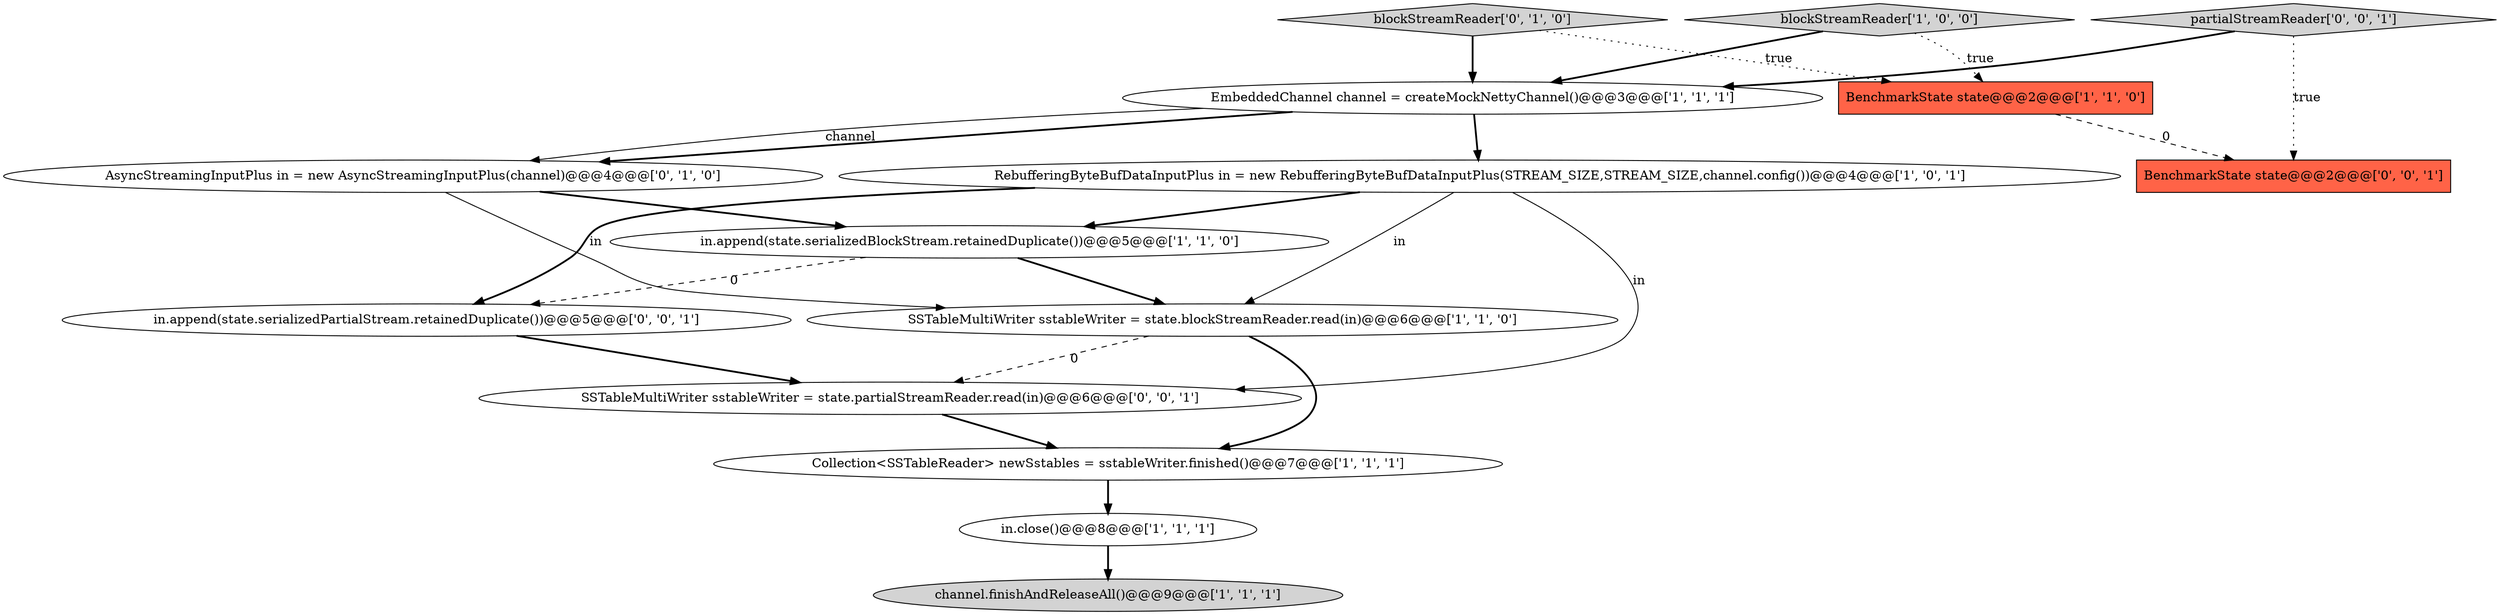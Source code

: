 digraph {
10 [style = filled, label = "AsyncStreamingInputPlus in = new AsyncStreamingInputPlus(channel)@@@4@@@['0', '1', '0']", fillcolor = white, shape = ellipse image = "AAA0AAABBB2BBB"];
5 [style = filled, label = "blockStreamReader['1', '0', '0']", fillcolor = lightgray, shape = diamond image = "AAA0AAABBB1BBB"];
4 [style = filled, label = "Collection<SSTableReader> newSstables = sstableWriter.finished()@@@7@@@['1', '1', '1']", fillcolor = white, shape = ellipse image = "AAA0AAABBB1BBB"];
7 [style = filled, label = "in.append(state.serializedBlockStream.retainedDuplicate())@@@5@@@['1', '1', '0']", fillcolor = white, shape = ellipse image = "AAA0AAABBB1BBB"];
9 [style = filled, label = "blockStreamReader['0', '1', '0']", fillcolor = lightgray, shape = diamond image = "AAA0AAABBB2BBB"];
0 [style = filled, label = "EmbeddedChannel channel = createMockNettyChannel()@@@3@@@['1', '1', '1']", fillcolor = white, shape = ellipse image = "AAA0AAABBB1BBB"];
3 [style = filled, label = "in.close()@@@8@@@['1', '1', '1']", fillcolor = white, shape = ellipse image = "AAA0AAABBB1BBB"];
11 [style = filled, label = "BenchmarkState state@@@2@@@['0', '0', '1']", fillcolor = tomato, shape = box image = "AAA0AAABBB3BBB"];
12 [style = filled, label = "SSTableMultiWriter sstableWriter = state.partialStreamReader.read(in)@@@6@@@['0', '0', '1']", fillcolor = white, shape = ellipse image = "AAA0AAABBB3BBB"];
13 [style = filled, label = "partialStreamReader['0', '0', '1']", fillcolor = lightgray, shape = diamond image = "AAA0AAABBB3BBB"];
6 [style = filled, label = "RebufferingByteBufDataInputPlus in = new RebufferingByteBufDataInputPlus(STREAM_SIZE,STREAM_SIZE,channel.config())@@@4@@@['1', '0', '1']", fillcolor = white, shape = ellipse image = "AAA0AAABBB1BBB"];
1 [style = filled, label = "channel.finishAndReleaseAll()@@@9@@@['1', '1', '1']", fillcolor = lightgray, shape = ellipse image = "AAA0AAABBB1BBB"];
2 [style = filled, label = "BenchmarkState state@@@2@@@['1', '1', '0']", fillcolor = tomato, shape = box image = "AAA0AAABBB1BBB"];
8 [style = filled, label = "SSTableMultiWriter sstableWriter = state.blockStreamReader.read(in)@@@6@@@['1', '1', '0']", fillcolor = white, shape = ellipse image = "AAA0AAABBB1BBB"];
14 [style = filled, label = "in.append(state.serializedPartialStream.retainedDuplicate())@@@5@@@['0', '0', '1']", fillcolor = white, shape = ellipse image = "AAA0AAABBB3BBB"];
4->3 [style = bold, label=""];
6->12 [style = solid, label="in"];
10->8 [style = solid, label="in"];
9->0 [style = bold, label=""];
3->1 [style = bold, label=""];
0->6 [style = bold, label=""];
7->14 [style = dashed, label="0"];
8->12 [style = dashed, label="0"];
7->8 [style = bold, label=""];
10->7 [style = bold, label=""];
6->14 [style = bold, label=""];
0->10 [style = bold, label=""];
5->0 [style = bold, label=""];
12->4 [style = bold, label=""];
9->2 [style = dotted, label="true"];
14->12 [style = bold, label=""];
0->10 [style = solid, label="channel"];
13->11 [style = dotted, label="true"];
13->0 [style = bold, label=""];
2->11 [style = dashed, label="0"];
6->8 [style = solid, label="in"];
8->4 [style = bold, label=""];
6->7 [style = bold, label=""];
5->2 [style = dotted, label="true"];
}

